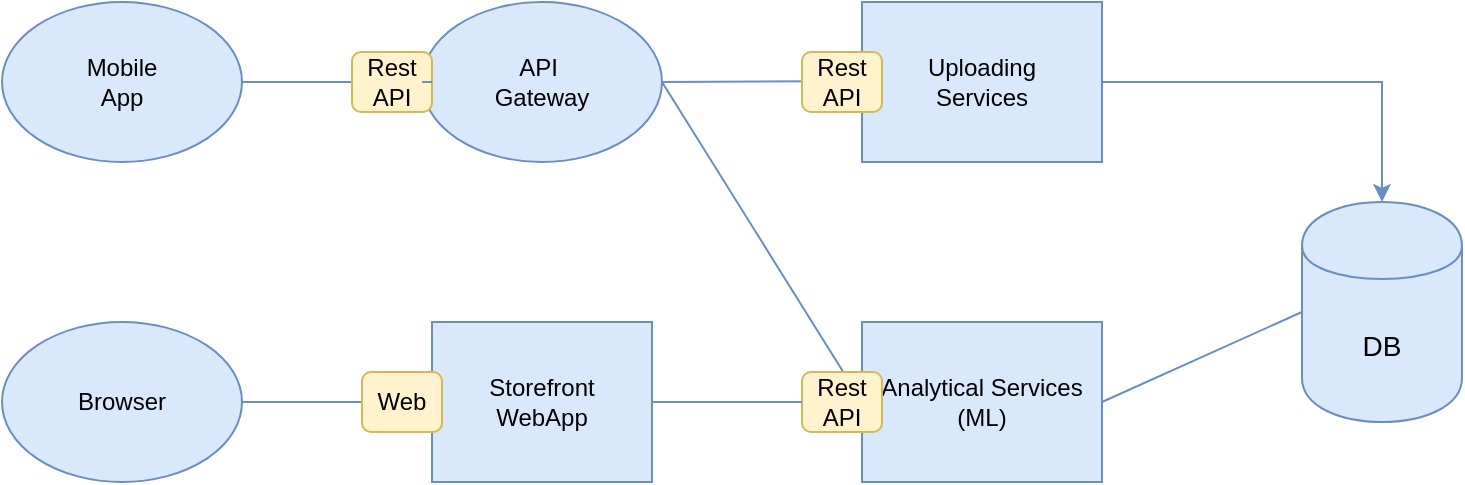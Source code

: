 <mxfile version="13.4.0" type="device"><diagram id="zLfdbin5BweFBIjyYWJB" name="Page-1"><mxGraphModel dx="1422" dy="794" grid="1" gridSize="10" guides="1" tooltips="1" connect="1" arrows="1" fold="1" page="1" pageScale="1" pageWidth="827" pageHeight="1169" math="0" shadow="0"><root><mxCell id="0"/><mxCell id="1" parent="0"/><mxCell id="UUl2CkohtyO_jUgtPERS-2" value="Browser" style="ellipse;whiteSpace=wrap;html=1;strokeColor=#6c8ebf;fillColor=#dae8fc;" vertex="1" parent="1"><mxGeometry x="30" y="280" width="120" height="80" as="geometry"/></mxCell><mxCell id="UUl2CkohtyO_jUgtPERS-3" value="API&amp;nbsp;&lt;br&gt;Gateway" style="ellipse;whiteSpace=wrap;html=1;strokeColor=#6c8ebf;fillColor=#dae8fc;" vertex="1" parent="1"><mxGeometry x="240" y="120" width="120" height="80" as="geometry"/></mxCell><mxCell id="UUl2CkohtyO_jUgtPERS-4" value="Mobile&lt;br&gt;App" style="ellipse;whiteSpace=wrap;html=1;strokeColor=#6c8ebf;fillColor=#dae8fc;" vertex="1" parent="1"><mxGeometry x="30" y="120" width="120" height="80" as="geometry"/></mxCell><mxCell id="UUl2CkohtyO_jUgtPERS-7" value="Analytical Services&lt;br&gt;(ML)" style="rounded=0;whiteSpace=wrap;html=1;strokeColor=#6c8ebf;fillColor=#dae8fc;" vertex="1" parent="1"><mxGeometry x="460" y="280" width="120" height="80" as="geometry"/></mxCell><mxCell id="UUl2CkohtyO_jUgtPERS-25" style="edgeStyle=orthogonalEdgeStyle;rounded=0;orthogonalLoop=1;jettySize=auto;html=1;exitX=1;exitY=0.5;exitDx=0;exitDy=0;strokeColor=#6c8ebf;fillColor=#dae8fc;" edge="1" parent="1" source="UUl2CkohtyO_jUgtPERS-8" target="UUl2CkohtyO_jUgtPERS-9"><mxGeometry relative="1" as="geometry"/></mxCell><mxCell id="UUl2CkohtyO_jUgtPERS-8" value="Uploading&lt;br&gt;Services" style="rounded=0;whiteSpace=wrap;html=1;strokeColor=#6c8ebf;fillColor=#dae8fc;" vertex="1" parent="1"><mxGeometry x="460" y="120" width="120" height="80" as="geometry"/></mxCell><mxCell id="UUl2CkohtyO_jUgtPERS-9" value="&lt;font style=&quot;font-size: 14px&quot;&gt;DB&lt;/font&gt;" style="shape=cylinder;whiteSpace=wrap;html=1;boundedLbl=1;backgroundOutline=1;strokeColor=#6c8ebf;fillColor=#dae8fc;" vertex="1" parent="1"><mxGeometry x="680" y="220" width="80" height="110" as="geometry"/></mxCell><mxCell id="UUl2CkohtyO_jUgtPERS-10" value="Storefront&lt;br&gt;WebApp" style="rounded=0;whiteSpace=wrap;html=1;strokeColor=#6c8ebf;fillColor=#dae8fc;" vertex="1" parent="1"><mxGeometry x="245" y="280" width="110" height="80" as="geometry"/></mxCell><mxCell id="UUl2CkohtyO_jUgtPERS-15" value="" style="endArrow=none;html=1;exitX=1;exitY=0.5;exitDx=0;exitDy=0;entryX=0;entryY=0.5;entryDx=0;entryDy=0;strokeColor=#6c8ebf;fillColor=#dae8fc;" edge="1" parent="1" source="UUl2CkohtyO_jUgtPERS-2" target="UUl2CkohtyO_jUgtPERS-10"><mxGeometry width="50" height="50" relative="1" as="geometry"><mxPoint x="390" y="430" as="sourcePoint"/><mxPoint x="440" y="380" as="targetPoint"/></mxGeometry></mxCell><mxCell id="UUl2CkohtyO_jUgtPERS-16" value="" style="endArrow=none;html=1;exitX=0;exitY=0.5;exitDx=0;exitDy=0;entryX=1;entryY=0.5;entryDx=0;entryDy=0;strokeColor=#6c8ebf;fillColor=#dae8fc;" edge="1" parent="1" source="UUl2CkohtyO_jUgtPERS-34" target="UUl2CkohtyO_jUgtPERS-4"><mxGeometry width="50" height="50" relative="1" as="geometry"><mxPoint x="390" y="430" as="sourcePoint"/><mxPoint x="440" y="380" as="targetPoint"/></mxGeometry></mxCell><mxCell id="UUl2CkohtyO_jUgtPERS-18" value="" style="endArrow=none;html=1;entryX=0;entryY=0.5;entryDx=0;entryDy=0;strokeColor=#6c8ebf;fillColor=#dae8fc;" edge="1" parent="1"><mxGeometry width="50" height="50" relative="1" as="geometry"><mxPoint x="360" y="160" as="sourcePoint"/><mxPoint x="460" y="159.5" as="targetPoint"/></mxGeometry></mxCell><mxCell id="UUl2CkohtyO_jUgtPERS-22" value="" style="endArrow=none;html=1;entryX=0;entryY=0.5;entryDx=0;entryDy=0;strokeColor=#6c8ebf;fillColor=#dae8fc;" edge="1" parent="1" target="UUl2CkohtyO_jUgtPERS-7"><mxGeometry width="50" height="50" relative="1" as="geometry"><mxPoint x="360" y="160" as="sourcePoint"/><mxPoint x="440" y="380" as="targetPoint"/></mxGeometry></mxCell><mxCell id="UUl2CkohtyO_jUgtPERS-23" value="" style="endArrow=none;html=1;entryX=0;entryY=0.5;entryDx=0;entryDy=0;exitX=1;exitY=0.5;exitDx=0;exitDy=0;strokeColor=#6c8ebf;fillColor=#dae8fc;" edge="1" parent="1" source="UUl2CkohtyO_jUgtPERS-32" target="UUl2CkohtyO_jUgtPERS-7"><mxGeometry width="50" height="50" relative="1" as="geometry"><mxPoint x="380" y="180" as="sourcePoint"/><mxPoint x="480" y="179.5" as="targetPoint"/></mxGeometry></mxCell><mxCell id="UUl2CkohtyO_jUgtPERS-28" value="" style="endArrow=none;html=1;entryX=0;entryY=0.5;entryDx=0;entryDy=0;exitX=1;exitY=0.5;exitDx=0;exitDy=0;strokeColor=#6c8ebf;fillColor=#dae8fc;" edge="1" parent="1" source="UUl2CkohtyO_jUgtPERS-7" target="UUl2CkohtyO_jUgtPERS-9"><mxGeometry width="50" height="50" relative="1" as="geometry"><mxPoint x="390" y="430" as="sourcePoint"/><mxPoint x="440" y="380" as="targetPoint"/></mxGeometry></mxCell><mxCell id="UUl2CkohtyO_jUgtPERS-30" value="Web" style="rounded=1;whiteSpace=wrap;html=1;strokeColor=#d6b656;fillColor=#fff2cc;" vertex="1" parent="1"><mxGeometry x="210" y="305" width="40" height="30" as="geometry"/></mxCell><mxCell id="UUl2CkohtyO_jUgtPERS-33" value="Rest API" style="rounded=1;whiteSpace=wrap;html=1;strokeColor=#d6b656;fillColor=#fff2cc;" vertex="1" parent="1"><mxGeometry x="430" y="145" width="40" height="30" as="geometry"/></mxCell><mxCell id="UUl2CkohtyO_jUgtPERS-34" value="Rest API" style="rounded=1;whiteSpace=wrap;html=1;strokeColor=#d6b656;fillColor=#fff2cc;" vertex="1" parent="1"><mxGeometry x="205" y="145" width="40" height="30" as="geometry"/></mxCell><mxCell id="UUl2CkohtyO_jUgtPERS-35" value="" style="endArrow=none;html=1;exitX=0;exitY=0.5;exitDx=0;exitDy=0;entryX=1;entryY=0.5;entryDx=0;entryDy=0;strokeColor=#6c8ebf;fillColor=#dae8fc;" edge="1" parent="1" source="UUl2CkohtyO_jUgtPERS-3" target="UUl2CkohtyO_jUgtPERS-34"><mxGeometry width="50" height="50" relative="1" as="geometry"><mxPoint x="240" y="160" as="sourcePoint"/><mxPoint x="150" y="160" as="targetPoint"/></mxGeometry></mxCell><mxCell id="UUl2CkohtyO_jUgtPERS-32" value="Rest API" style="rounded=1;whiteSpace=wrap;html=1;strokeColor=#d6b656;fillColor=#fff2cc;" vertex="1" parent="1"><mxGeometry x="430" y="305" width="40" height="30" as="geometry"/></mxCell><mxCell id="UUl2CkohtyO_jUgtPERS-38" value="" style="endArrow=none;html=1;entryX=0;entryY=0.5;entryDx=0;entryDy=0;exitX=1;exitY=0.5;exitDx=0;exitDy=0;strokeColor=#6c8ebf;fillColor=#dae8fc;" edge="1" parent="1" source="UUl2CkohtyO_jUgtPERS-10" target="UUl2CkohtyO_jUgtPERS-32"><mxGeometry width="50" height="50" relative="1" as="geometry"><mxPoint x="355" y="320" as="sourcePoint"/><mxPoint x="460" y="320" as="targetPoint"/></mxGeometry></mxCell></root></mxGraphModel></diagram></mxfile>